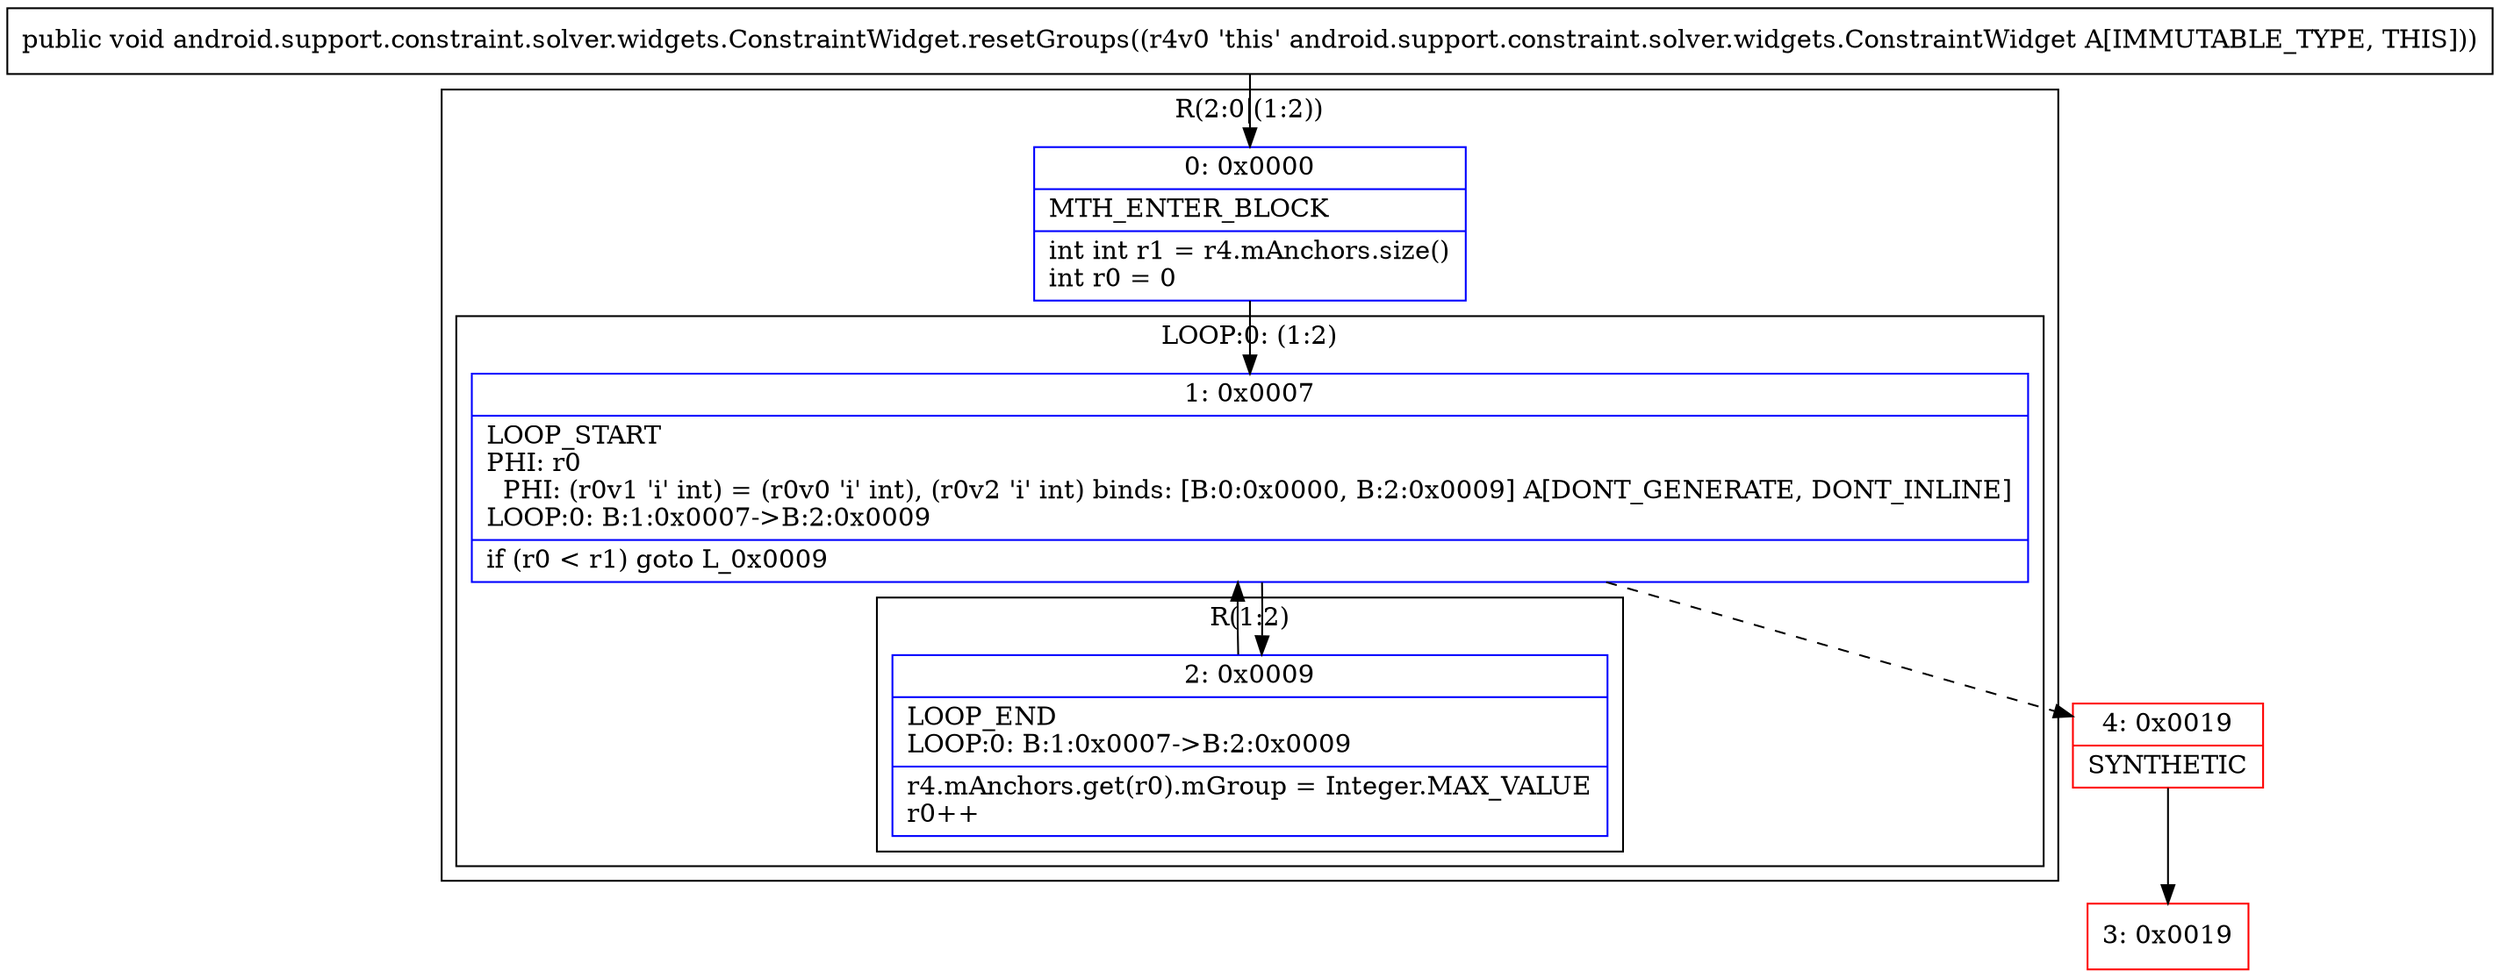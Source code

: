 digraph "CFG forandroid.support.constraint.solver.widgets.ConstraintWidget.resetGroups()V" {
subgraph cluster_Region_2008048123 {
label = "R(2:0|(1:2))";
node [shape=record,color=blue];
Node_0 [shape=record,label="{0\:\ 0x0000|MTH_ENTER_BLOCK\l|int int r1 = r4.mAnchors.size()\lint r0 = 0\l}"];
subgraph cluster_LoopRegion_1514235920 {
label = "LOOP:0: (1:2)";
node [shape=record,color=blue];
Node_1 [shape=record,label="{1\:\ 0x0007|LOOP_START\lPHI: r0 \l  PHI: (r0v1 'i' int) = (r0v0 'i' int), (r0v2 'i' int) binds: [B:0:0x0000, B:2:0x0009] A[DONT_GENERATE, DONT_INLINE]\lLOOP:0: B:1:0x0007\-\>B:2:0x0009\l|if (r0 \< r1) goto L_0x0009\l}"];
subgraph cluster_Region_487059487 {
label = "R(1:2)";
node [shape=record,color=blue];
Node_2 [shape=record,label="{2\:\ 0x0009|LOOP_END\lLOOP:0: B:1:0x0007\-\>B:2:0x0009\l|r4.mAnchors.get(r0).mGroup = Integer.MAX_VALUE\lr0++\l}"];
}
}
}
Node_3 [shape=record,color=red,label="{3\:\ 0x0019}"];
Node_4 [shape=record,color=red,label="{4\:\ 0x0019|SYNTHETIC\l}"];
MethodNode[shape=record,label="{public void android.support.constraint.solver.widgets.ConstraintWidget.resetGroups((r4v0 'this' android.support.constraint.solver.widgets.ConstraintWidget A[IMMUTABLE_TYPE, THIS])) }"];
MethodNode -> Node_0;
Node_0 -> Node_1;
Node_1 -> Node_2;
Node_1 -> Node_4[style=dashed];
Node_2 -> Node_1;
Node_4 -> Node_3;
}

